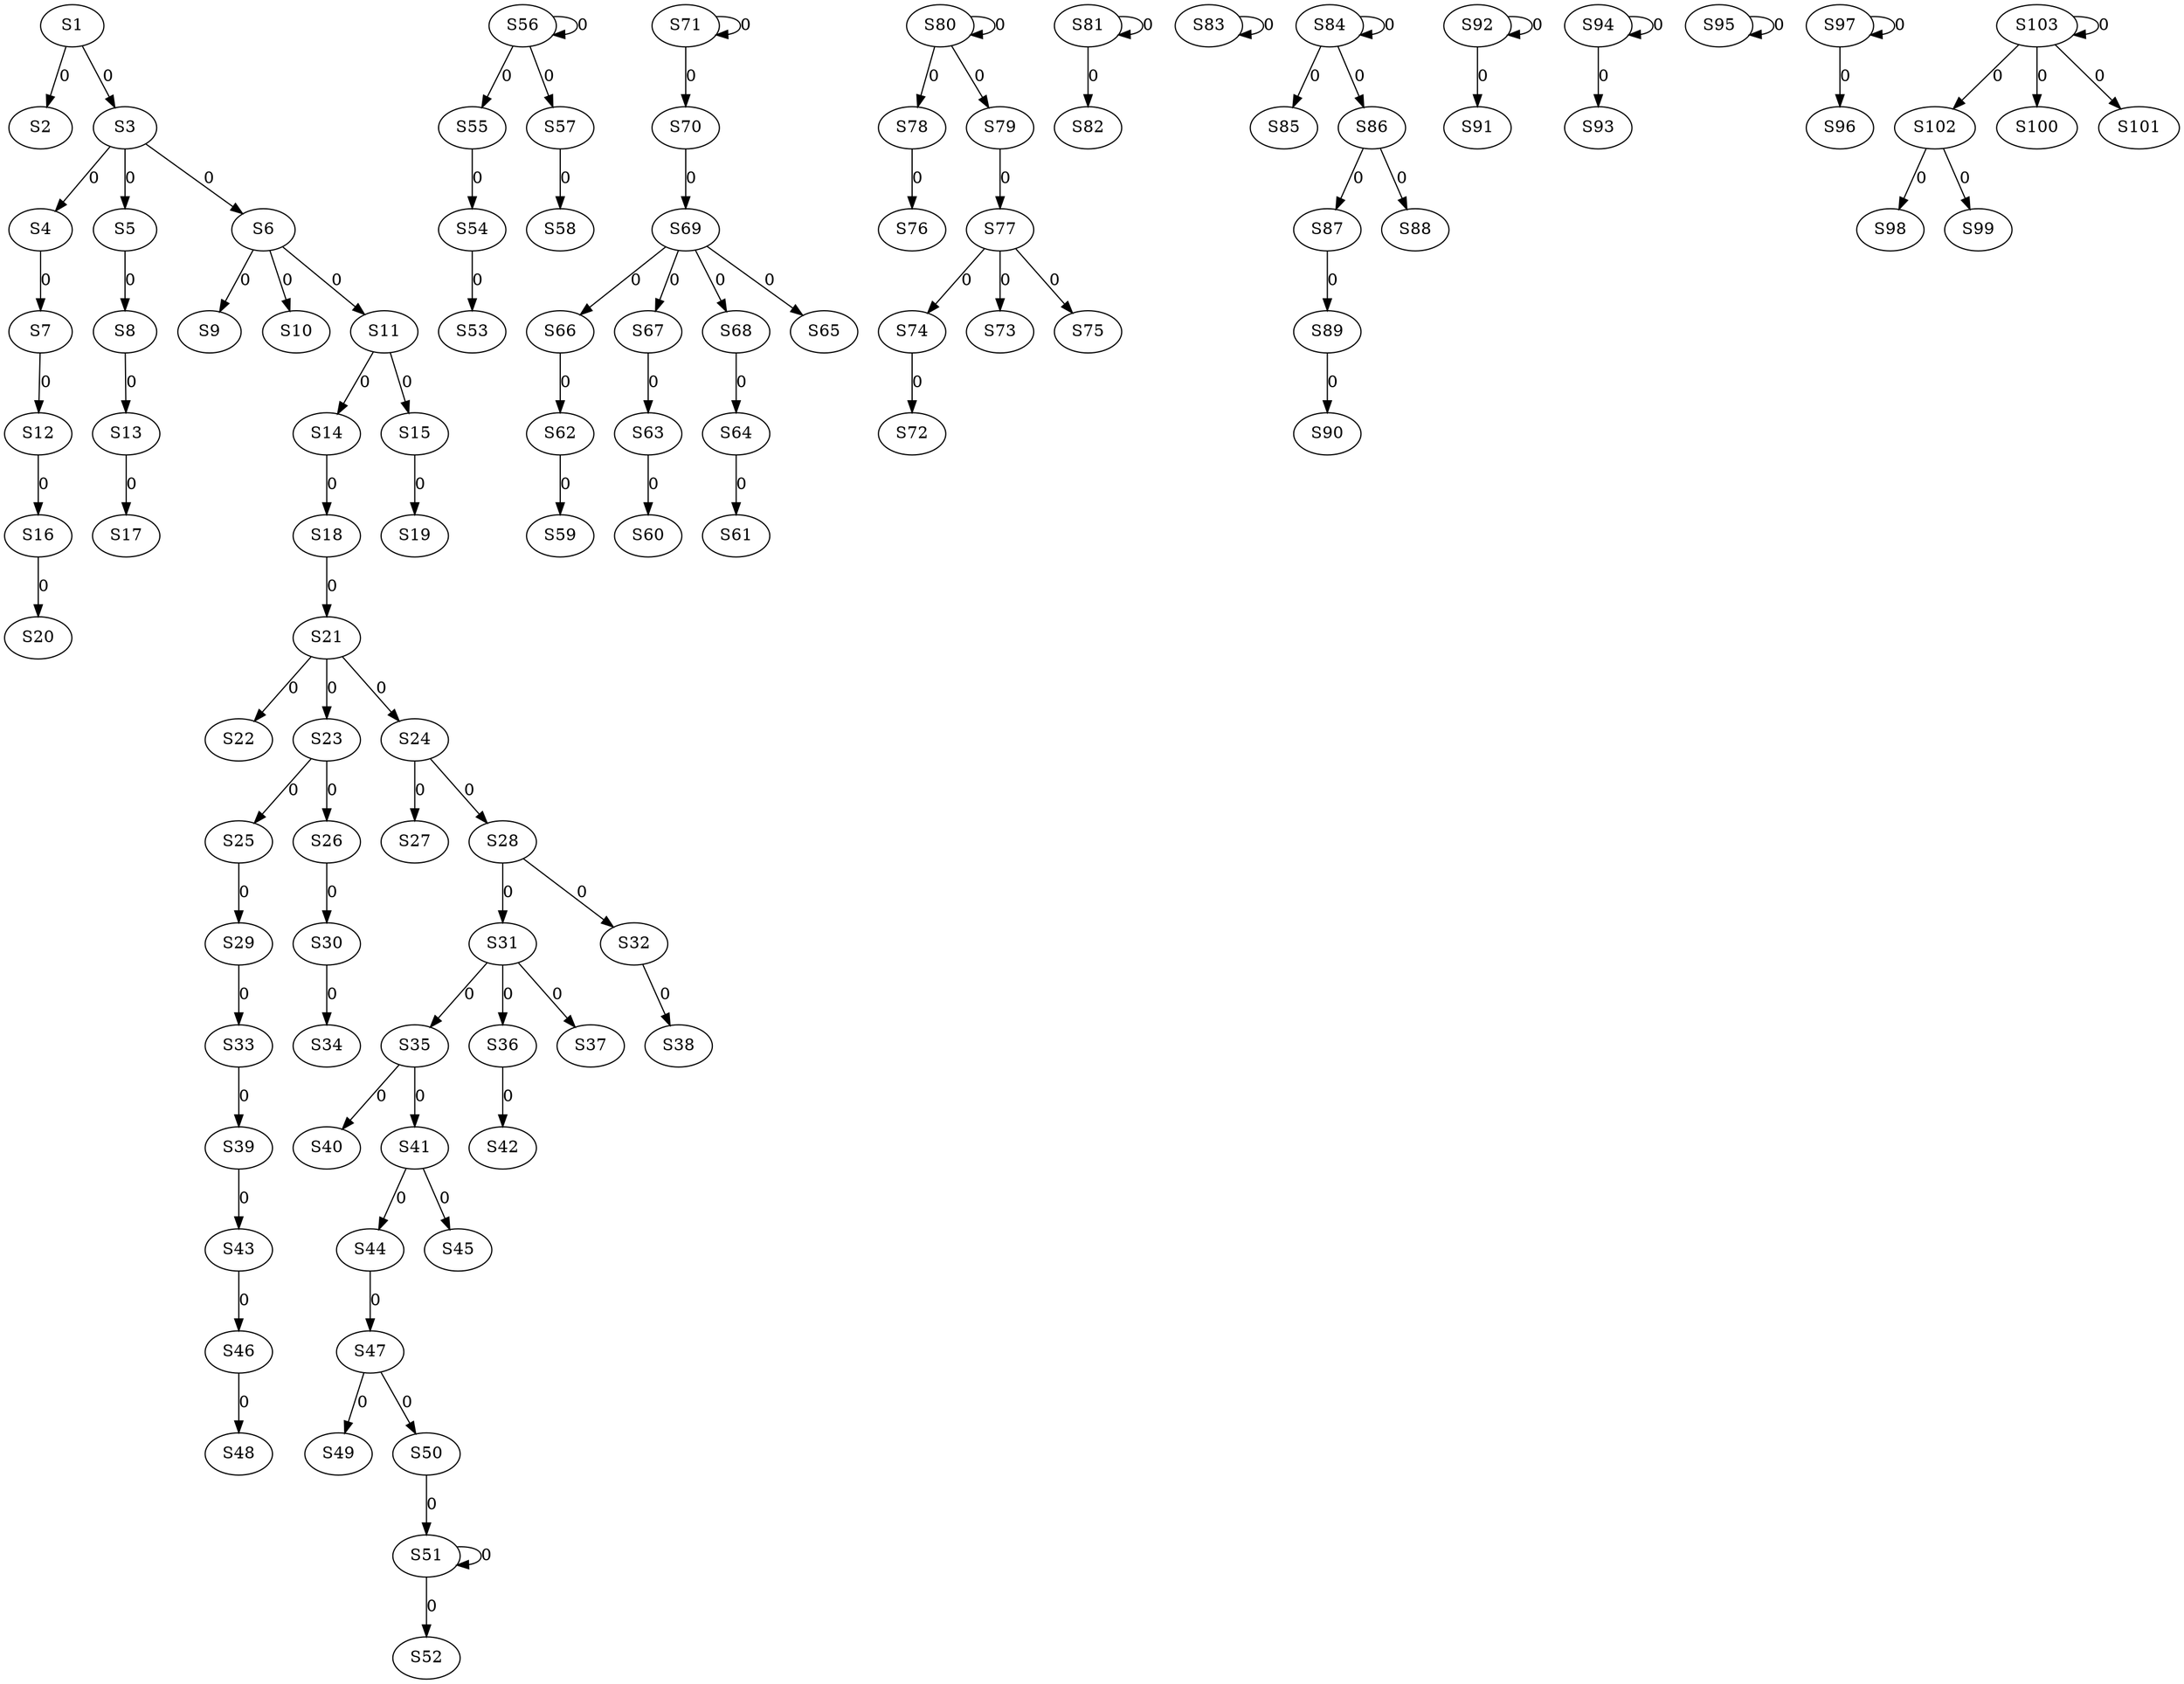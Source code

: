 strict digraph {
	S1 -> S2 [ label = 0 ];
	S1 -> S3 [ label = 0 ];
	S3 -> S4 [ label = 0 ];
	S3 -> S5 [ label = 0 ];
	S3 -> S6 [ label = 0 ];
	S4 -> S7 [ label = 0 ];
	S5 -> S8 [ label = 0 ];
	S6 -> S9 [ label = 0 ];
	S6 -> S10 [ label = 0 ];
	S6 -> S11 [ label = 0 ];
	S7 -> S12 [ label = 0 ];
	S8 -> S13 [ label = 0 ];
	S11 -> S14 [ label = 0 ];
	S11 -> S15 [ label = 0 ];
	S12 -> S16 [ label = 0 ];
	S13 -> S17 [ label = 0 ];
	S14 -> S18 [ label = 0 ];
	S15 -> S19 [ label = 0 ];
	S16 -> S20 [ label = 0 ];
	S18 -> S21 [ label = 0 ];
	S21 -> S22 [ label = 0 ];
	S21 -> S23 [ label = 0 ];
	S21 -> S24 [ label = 0 ];
	S23 -> S25 [ label = 0 ];
	S23 -> S26 [ label = 0 ];
	S24 -> S27 [ label = 0 ];
	S24 -> S28 [ label = 0 ];
	S25 -> S29 [ label = 0 ];
	S26 -> S30 [ label = 0 ];
	S28 -> S31 [ label = 0 ];
	S28 -> S32 [ label = 0 ];
	S29 -> S33 [ label = 0 ];
	S30 -> S34 [ label = 0 ];
	S31 -> S35 [ label = 0 ];
	S31 -> S36 [ label = 0 ];
	S31 -> S37 [ label = 0 ];
	S32 -> S38 [ label = 0 ];
	S33 -> S39 [ label = 0 ];
	S35 -> S40 [ label = 0 ];
	S35 -> S41 [ label = 0 ];
	S36 -> S42 [ label = 0 ];
	S39 -> S43 [ label = 0 ];
	S41 -> S44 [ label = 0 ];
	S41 -> S45 [ label = 0 ];
	S43 -> S46 [ label = 0 ];
	S44 -> S47 [ label = 0 ];
	S46 -> S48 [ label = 0 ];
	S47 -> S49 [ label = 0 ];
	S47 -> S50 [ label = 0 ];
	S50 -> S51 [ label = 0 ];
	S51 -> S52 [ label = 0 ];
	S54 -> S53 [ label = 0 ];
	S55 -> S54 [ label = 0 ];
	S56 -> S55 [ label = 0 ];
	S56 -> S56 [ label = 0 ];
	S56 -> S57 [ label = 0 ];
	S57 -> S58 [ label = 0 ];
	S62 -> S59 [ label = 0 ];
	S63 -> S60 [ label = 0 ];
	S64 -> S61 [ label = 0 ];
	S66 -> S62 [ label = 0 ];
	S67 -> S63 [ label = 0 ];
	S68 -> S64 [ label = 0 ];
	S69 -> S65 [ label = 0 ];
	S69 -> S66 [ label = 0 ];
	S69 -> S67 [ label = 0 ];
	S69 -> S68 [ label = 0 ];
	S70 -> S69 [ label = 0 ];
	S71 -> S70 [ label = 0 ];
	S71 -> S71 [ label = 0 ];
	S74 -> S72 [ label = 0 ];
	S77 -> S73 [ label = 0 ];
	S77 -> S74 [ label = 0 ];
	S77 -> S75 [ label = 0 ];
	S78 -> S76 [ label = 0 ];
	S79 -> S77 [ label = 0 ];
	S80 -> S78 [ label = 0 ];
	S80 -> S79 [ label = 0 ];
	S80 -> S80 [ label = 0 ];
	S81 -> S81 [ label = 0 ];
	S81 -> S82 [ label = 0 ];
	S83 -> S83 [ label = 0 ];
	S84 -> S84 [ label = 0 ];
	S84 -> S85 [ label = 0 ];
	S84 -> S86 [ label = 0 ];
	S86 -> S87 [ label = 0 ];
	S86 -> S88 [ label = 0 ];
	S87 -> S89 [ label = 0 ];
	S89 -> S90 [ label = 0 ];
	S92 -> S91 [ label = 0 ];
	S92 -> S92 [ label = 0 ];
	S94 -> S93 [ label = 0 ];
	S94 -> S94 [ label = 0 ];
	S95 -> S95 [ label = 0 ];
	S97 -> S96 [ label = 0 ];
	S97 -> S97 [ label = 0 ];
	S102 -> S98 [ label = 0 ];
	S102 -> S99 [ label = 0 ];
	S103 -> S100 [ label = 0 ];
	S103 -> S101 [ label = 0 ];
	S103 -> S102 [ label = 0 ];
	S103 -> S103 [ label = 0 ];
	S51 -> S51 [ label = 0 ];
}